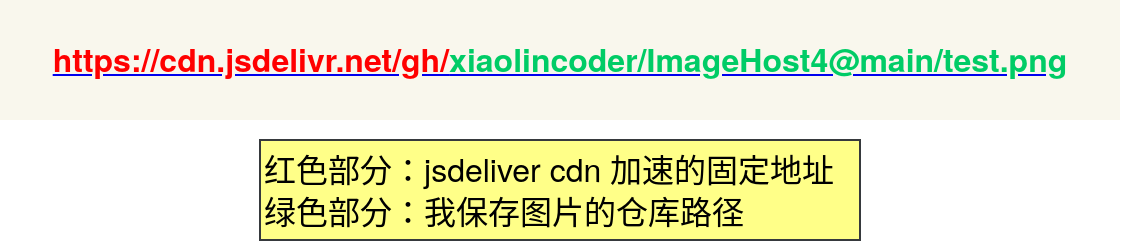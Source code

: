 <mxfile version="15.9.1" type="github">
  <diagram id="katFqWaSLxeKHXa-BcDF" name="Page-1">
    <mxGraphModel dx="706" dy="395" grid="1" gridSize="10" guides="1" tooltips="1" connect="1" arrows="1" fold="1" page="1" pageScale="1" pageWidth="827" pageHeight="1169" math="0" shadow="0">
      <root>
        <mxCell id="0" />
        <mxCell id="1" parent="0" />
        <mxCell id="j78-BFky6pSL0FZ1kBh2-13" value="&lt;a href=&quot;https://cdn.jsdelivr.net/gh/xiaolincoder/ImageHost4@main/test.png&quot; style=&quot;box-sizing: border-box; cursor: pointer; overflow-wrap: break-word; font-family: &amp;quot;helvetica neue&amp;quot;, helvetica, arial, sans-serif; font-size: 16px;&quot;&gt;&lt;b style=&quot;font-size: 16px;&quot;&gt;&lt;font color=&quot;#ff0000&quot; style=&quot;font-size: 16px;&quot;&gt;https://cdn.jsdelivr.net/gh/&lt;/font&gt;&lt;/b&gt;&lt;font color=&quot;#00cc66&quot; style=&quot;font-size: 16px;&quot;&gt;&lt;b style=&quot;font-size: 16px;&quot;&gt;xiaolincoder/ImageHost4@main/test.png&lt;/b&gt;&lt;/font&gt;&lt;/a&gt;" style="rounded=0;whiteSpace=wrap;html=1;fontSize=16;fillColor=#f9f7ed;strokeColor=none;" vertex="1" parent="1">
          <mxGeometry x="310" y="180" width="560" height="60" as="geometry" />
        </mxCell>
        <mxCell id="j78-BFky6pSL0FZ1kBh2-15" value="红色部分：&lt;span style=&quot;font-family: &amp;quot;helvetica neue&amp;quot;, helvetica, arial, sans-serif; font-size: 16px;&quot;&gt;jsdeliver cdn 加速的固定地址&lt;br style=&quot;font-size: 16px&quot;&gt;绿色部分：我保存图片的仓库路径&lt;br style=&quot;font-size: 16px&quot;&gt;&lt;/span&gt;" style="text;html=1;align=left;verticalAlign=middle;resizable=0;points=[];autosize=1;strokeColor=#36393d;fillColor=#ffff88;fontSize=16;labelBackgroundColor=none;" vertex="1" parent="1">
          <mxGeometry x="440" y="250" width="300" height="50" as="geometry" />
        </mxCell>
      </root>
    </mxGraphModel>
  </diagram>
</mxfile>
